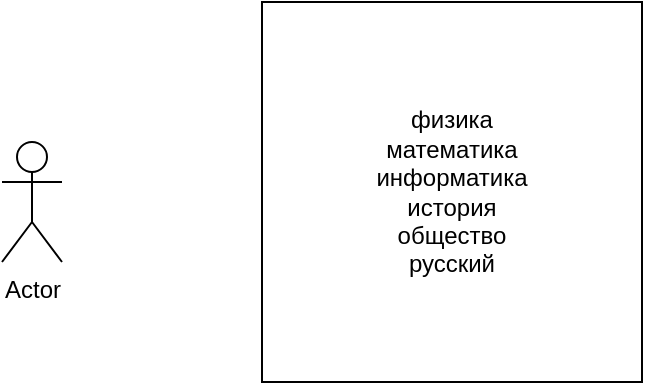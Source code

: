<mxfile>
    <diagram id="Dikhd9F2XswTF2tQeK5y" name="Страница 1">
        <mxGraphModel dx="1074" dy="526" grid="1" gridSize="10" guides="1" tooltips="1" connect="1" arrows="1" fold="1" page="1" pageScale="1" pageWidth="827" pageHeight="1169" math="0" shadow="0">
            <root>
                <mxCell id="0"/>
                <mxCell id="1" parent="0"/>
                <mxCell id="3" value="Actor" style="shape=umlActor;verticalLabelPosition=bottom;verticalAlign=top;html=1;outlineConnect=0;" vertex="1" parent="1">
                    <mxGeometry x="90" y="220" width="30" height="60" as="geometry"/>
                </mxCell>
                <mxCell id="4" value="физика&lt;br&gt;математика&lt;br&gt;информатика&lt;br&gt;история&lt;br&gt;общество&lt;br&gt;русский" style="whiteSpace=wrap;html=1;aspect=fixed;" vertex="1" parent="1">
                    <mxGeometry x="220" y="150" width="190" height="190" as="geometry"/>
                </mxCell>
            </root>
        </mxGraphModel>
    </diagram>
</mxfile>